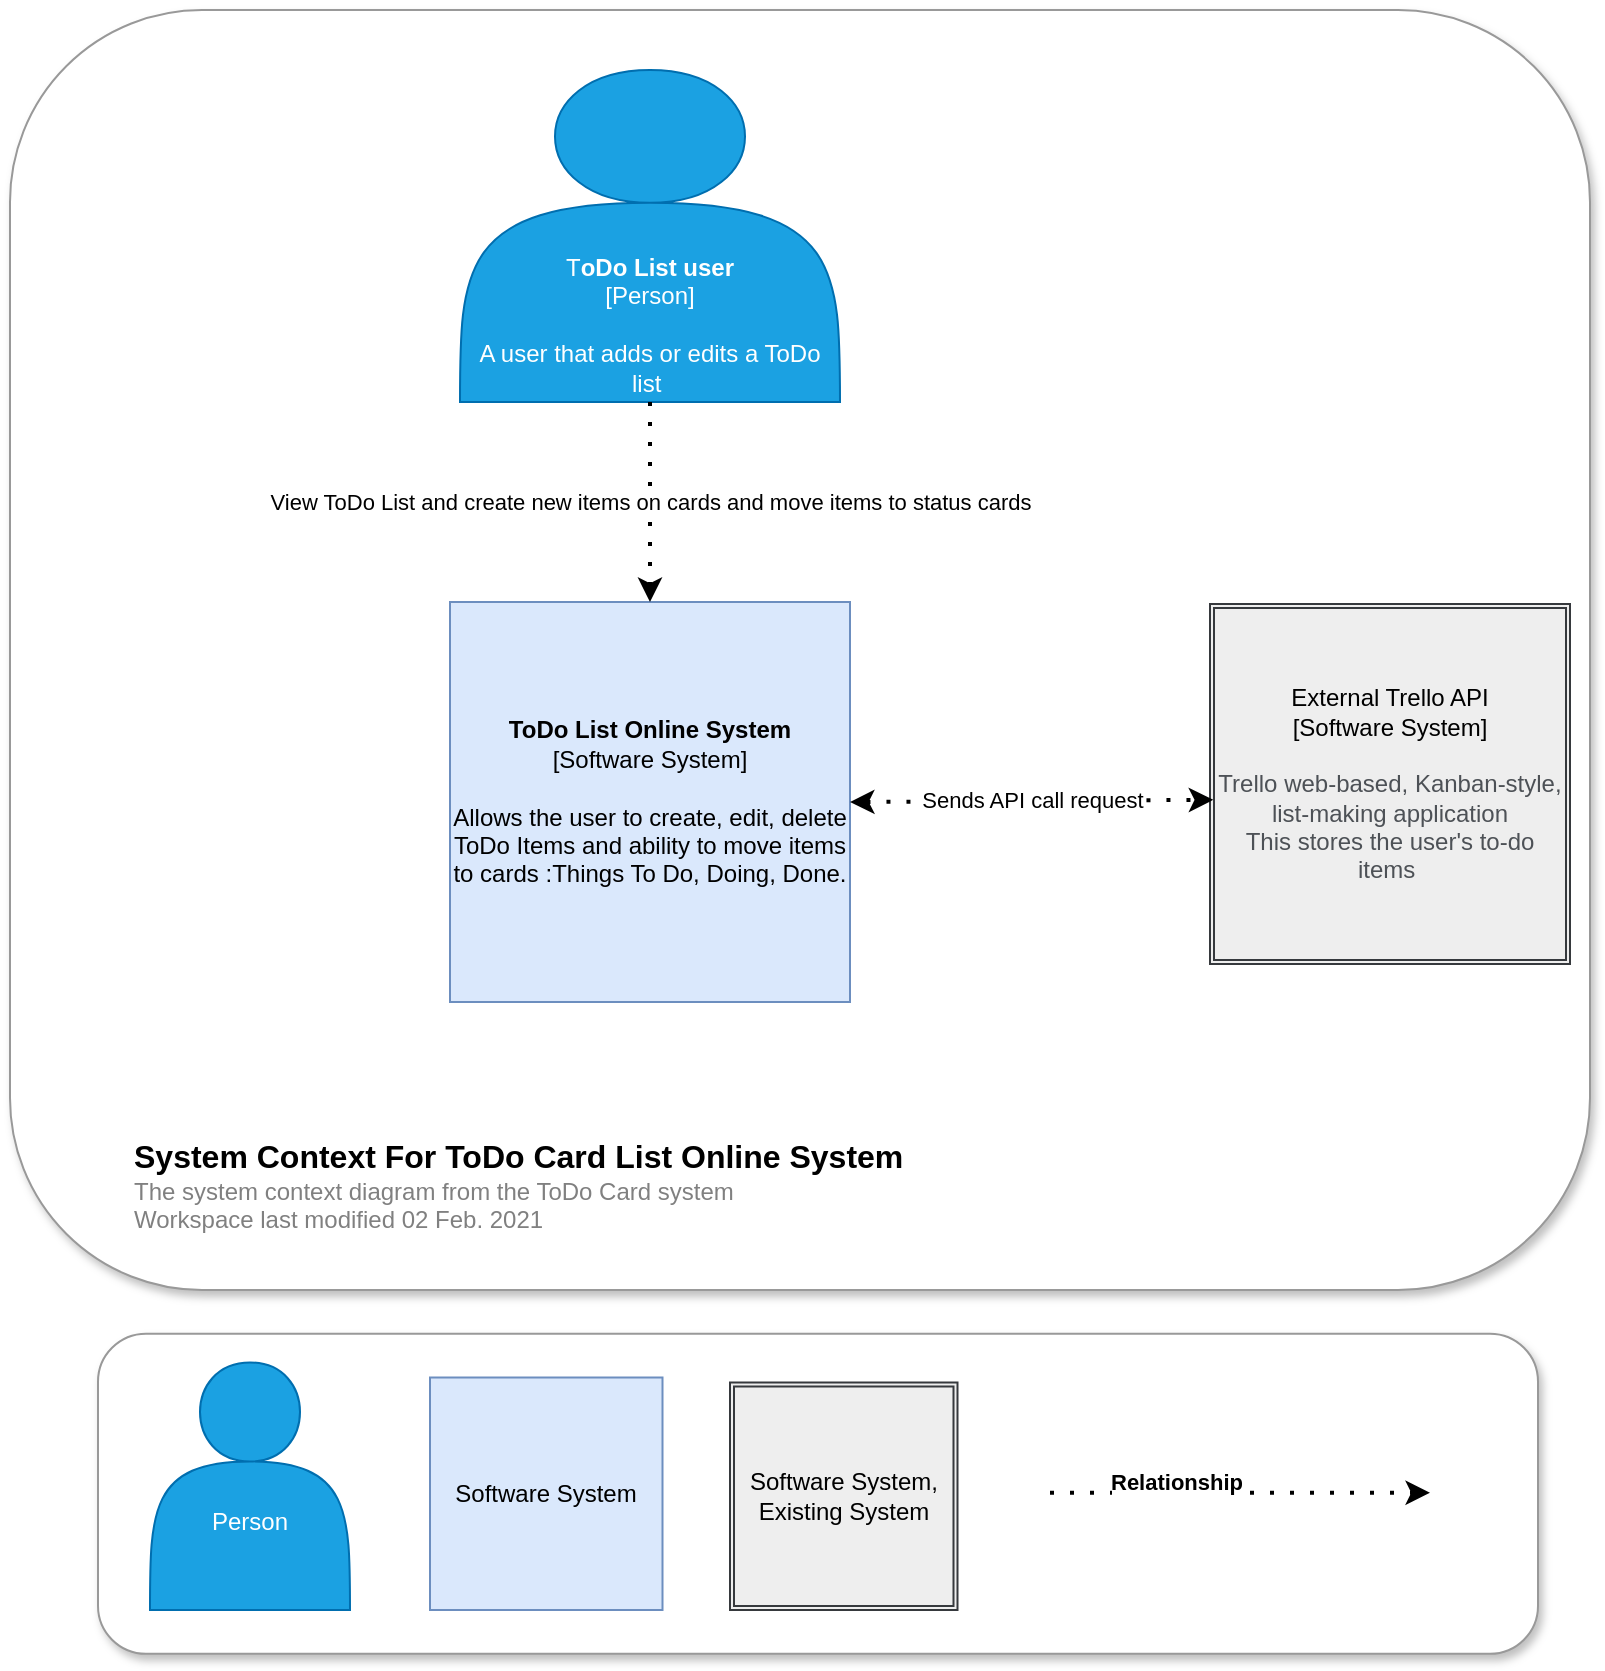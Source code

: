 <mxfile version="14.2.4" type="embed" pages="3">
    <diagram id="n3GapYnbR-FYtXMA-dHB" name="Context">
        <mxGraphModel dx="752" dy="269" grid="1" gridSize="10" guides="1" tooltips="1" connect="1" arrows="1" fold="1" page="1" pageScale="1" pageWidth="827" pageHeight="1169" math="0" shadow="0">
            <root>
                <mxCell id="0"/>
                <mxCell id="1" parent="0"/>
                <mxCell id="FMKCjq244m-xKd3aBO3e-7" value="" style="rounded=1;whiteSpace=wrap;html=1;shadow=1;glass=0;sketch=0;strokeColor=#999999;gradientColor=#ffffff;" parent="1" vertex="1">
                    <mxGeometry x="10" y="20" width="790" height="640" as="geometry"/>
                </mxCell>
                <mxCell id="AGmQTdbqnwTCSsMr-Y1K-1" value="&lt;b&gt;ToDo List Online System&lt;/b&gt;&lt;br&gt;[Software System]&lt;br&gt;&lt;br&gt;Allows the user to create, edit, delete ToDo Items and ability to move items to cards :Things To Do, Doing, Done." style="whiteSpace=wrap;html=1;aspect=fixed;fillColor=#dae8fc;strokeColor=#6c8ebf;" parent="1" vertex="1">
                    <mxGeometry x="230" y="316" width="200" height="200" as="geometry"/>
                </mxCell>
                <mxCell id="AGmQTdbqnwTCSsMr-Y1K-3" value="T&lt;b style=&quot;line-height: 80%&quot;&gt;oDo List user&lt;/b&gt;&lt;br&gt;[Person]&lt;br&gt;&lt;br&gt;A user that adds or edits a ToDo list&amp;nbsp;" style="shape=actor;whiteSpace=wrap;html=1;fillColor=#1ba1e2;strokeColor=#006EAF;fontColor=#ffffff;align=center;verticalAlign=bottom;" parent="1" vertex="1">
                    <mxGeometry x="235" y="50" width="190" height="166" as="geometry"/>
                </mxCell>
                <mxCell id="AGmQTdbqnwTCSsMr-Y1K-4" value="External Trello API&lt;br&gt;[Software System]&lt;br&gt;&lt;br&gt;&lt;span style=&quot;color: rgb(77 , 81 , 86) ; text-align: left&quot;&gt;&lt;font style=&quot;font-size: 12px&quot;&gt;Trello web-based, Kanban-style, list-making application&lt;br&gt;&lt;/font&gt;&lt;/span&gt;&lt;span style=&quot;color: rgb(77 , 81 , 86) ; text-align: left&quot;&gt;&lt;font style=&quot;font-size: 12px&quot;&gt;This stores the user's to-do items&amp;nbsp;&lt;/font&gt;&lt;/span&gt;" style="shape=ext;double=1;whiteSpace=wrap;html=1;aspect=fixed;fillColor=#eeeeee;strokeColor=#36393d;" parent="1" vertex="1">
                    <mxGeometry x="610" y="317" width="180" height="180" as="geometry"/>
                </mxCell>
                <mxCell id="AGmQTdbqnwTCSsMr-Y1K-12" value="" style="endArrow=classic;html=1;dashed=1;dashPattern=1 4;strokeWidth=2;entryX=0.5;entryY=0;entryDx=0;entryDy=0;exitX=0.5;exitY=1;exitDx=0;exitDy=0;" parent="1" source="AGmQTdbqnwTCSsMr-Y1K-3" target="AGmQTdbqnwTCSsMr-Y1K-1" edge="1">
                    <mxGeometry relative="1" as="geometry">
                        <mxPoint x="460" y="276" as="sourcePoint"/>
                        <mxPoint x="360" y="276" as="targetPoint"/>
                    </mxGeometry>
                </mxCell>
                <mxCell id="AGmQTdbqnwTCSsMr-Y1K-13" value="View ToDo List and create new items on cards and move items to status cards" style="edgeLabel;resizable=0;html=1;align=center;verticalAlign=middle;" parent="AGmQTdbqnwTCSsMr-Y1K-12" connectable="0" vertex="1">
                    <mxGeometry relative="1" as="geometry"/>
                </mxCell>
                <mxCell id="AGmQTdbqnwTCSsMr-Y1K-14" value="Sends API call request" style="endArrow=classic;html=1;dashed=1;dashPattern=1 4;strokeWidth=2;entryX=0.009;entryY=0.544;entryDx=0;entryDy=0;exitX=1;exitY=0.5;exitDx=0;exitDy=0;entryPerimeter=0;startArrow=classic;startFill=1;" parent="1" source="AGmQTdbqnwTCSsMr-Y1K-1" target="AGmQTdbqnwTCSsMr-Y1K-4" edge="1">
                    <mxGeometry relative="1" as="geometry">
                        <mxPoint x="421" y="405.5" as="sourcePoint"/>
                        <mxPoint x="611" y="406" as="targetPoint"/>
                    </mxGeometry>
                </mxCell>
                <mxCell id="Yubm0SNs-u6JhAKq4_dP-1" value="&lt;font style=&quot;font-size: 16px&quot;&gt;System Context For ToDo Card List Online System&lt;/font&gt;&lt;br&gt;&lt;div&gt;&lt;span style=&quot;font-weight: normal&quot;&gt;&lt;font color=&quot;#808080&quot;&gt;The system context diagram from the ToDo Card system&lt;/font&gt;&lt;/span&gt;&lt;/div&gt;&lt;span&gt;&lt;span style=&quot;font-weight: normal&quot;&gt;&lt;font color=&quot;#808080&quot;&gt;Workspace last modified 02 Feb. 2021&lt;/font&gt;&lt;/span&gt;&lt;br&gt;&lt;/span&gt;&amp;nbsp;" style="text;html=1;align=left;verticalAlign=middle;resizable=0;points=[];autosize=1;fontStyle=1" parent="1" vertex="1">
                    <mxGeometry x="70" y="585" width="400" height="60" as="geometry"/>
                </mxCell>
                <mxCell id="UG7Kb_Q7UY1rBSkxmGML-1" value="" style="group" parent="1" vertex="1" connectable="0">
                    <mxGeometry x="54" y="681.88" width="720" height="160" as="geometry"/>
                </mxCell>
                <mxCell id="FMKCjq244m-xKd3aBO3e-6" value="" style="rounded=1;whiteSpace=wrap;html=1;gradientColor=#ffffff;glass=0;shadow=1;sketch=0;strokeColor=#999999;movable=1;resizable=1;rotatable=1;deletable=1;editable=1;connectable=1;" parent="UG7Kb_Q7UY1rBSkxmGML-1" vertex="1">
                    <mxGeometry width="720" height="160" as="geometry"/>
                </mxCell>
                <mxCell id="FMKCjq244m-xKd3aBO3e-4" value="Relationship" style="endArrow=classic;html=1;dashed=1;dashPattern=1 4;strokeWidth=2;fontStyle=1;movable=0;resizable=0;rotatable=0;deletable=0;editable=0;connectable=0;" parent="UG7Kb_Q7UY1rBSkxmGML-1" edge="1">
                    <mxGeometry x="-0.337" y="5" relative="1" as="geometry">
                        <mxPoint x="476" y="79.5" as="sourcePoint"/>
                        <mxPoint x="666" y="79.5" as="targetPoint"/>
                        <mxPoint as="offset"/>
                    </mxGeometry>
                </mxCell>
                <mxCell id="FMKCjq244m-xKd3aBO3e-1" value="&lt;p style=&quot;line-height: 100%&quot;&gt;Person&lt;/p&gt;&lt;p style=&quot;line-height: 100%&quot;&gt;&lt;br&gt;&lt;/p&gt;" style="shape=actor;whiteSpace=wrap;html=1;fillColor=#1ba1e2;strokeColor=#006EAF;fontColor=#ffffff;align=center;verticalAlign=bottom;movable=1;resizable=1;rotatable=1;deletable=1;editable=1;connectable=1;" parent="UG7Kb_Q7UY1rBSkxmGML-1" vertex="1">
                    <mxGeometry x="26" y="14.37" width="100" height="123.75" as="geometry"/>
                </mxCell>
                <mxCell id="FMKCjq244m-xKd3aBO3e-2" value="Software System" style="whiteSpace=wrap;html=1;aspect=fixed;fillColor=#dae8fc;strokeColor=#6c8ebf;movable=1;resizable=1;rotatable=1;deletable=1;editable=1;connectable=1;" parent="UG7Kb_Q7UY1rBSkxmGML-1" vertex="1">
                    <mxGeometry x="166" y="21.87" width="116.25" height="116.25" as="geometry"/>
                </mxCell>
                <mxCell id="FMKCjq244m-xKd3aBO3e-3" value="Software System, Existing System&lt;br&gt;" style="shape=ext;double=1;whiteSpace=wrap;html=1;aspect=fixed;fillColor=#eeeeee;strokeColor=#36393d;movable=1;resizable=1;rotatable=1;deletable=1;editable=1;connectable=1;" parent="UG7Kb_Q7UY1rBSkxmGML-1" vertex="1">
                    <mxGeometry x="316" y="24.37" width="113.75" height="113.75" as="geometry"/>
                </mxCell>
            </root>
        </mxGraphModel>
    </diagram>
    <diagram id="xErkET7rtMsJFSKE_Moe" name="Container Diagram">
        &#xa;
        <mxGraphModel dx="1647" dy="575" grid="1" gridSize="10" guides="1" tooltips="1" connect="1" arrows="1" fold="1" page="1" pageScale="1" pageWidth="827" pageHeight="1169" math="0" shadow="0">
            &#xa;
            <root>
                &#xa;
                <mxCell id="L4NjMjJ0f7-46kwYplUy-0"/>
                &#xa;
                <mxCell id="L4NjMjJ0f7-46kwYplUy-1" parent="L4NjMjJ0f7-46kwYplUy-0"/>
                &#xa;
                <mxCell id="Xh3qZGssnWeRAxyG4f82-0" value="" style="rounded=1;whiteSpace=wrap;html=1;shadow=1;glass=0;sketch=0;strokeColor=#999999;gradientColor=#ffffff;" parent="L4NjMjJ0f7-46kwYplUy-1" vertex="1">
                    &#xa;
                    <mxGeometry x="-810" y="21" width="800" height="879" as="geometry"/>
                    &#xa;
                </mxCell>
                &#xa;
                <mxCell id="zSsKTHrQzFoxXYomV5-G-8" value="" style="rounded=1;whiteSpace=wrap;html=1;absoluteArcSize=1;arcSize=14;strokeWidth=2;align=center;dashed=1;movable=1;resizable=1;rotatable=1;deletable=1;editable=1;connectable=1;fillColor=#dae8fc;strokeColor=#6c8ebf;" parent="L4NjMjJ0f7-46kwYplUy-1" vertex="1">
                    &#xa;
                    <mxGeometry x="-800" y="244" width="568" height="520" as="geometry"/>
                    &#xa;
                </mxCell>
                &#xa;
                <mxCell id="Q1ftxMzklLhAA_6cFoSz-0" value="T&lt;b style=&quot;line-height: 80%&quot;&gt;oDo List user&lt;/b&gt;&lt;br&gt;[Person]&lt;br&gt;&lt;br&gt;A user that adds or edits a ToDo list&amp;nbsp;" style="shape=actor;whiteSpace=wrap;html=1;fillColor=#1ba1e2;strokeColor=#006EAF;fontColor=#ffffff;align=center;verticalAlign=bottom;" parent="L4NjMjJ0f7-46kwYplUy-1" vertex="1">
                    &#xa;
                    <mxGeometry x="-510" y="26" width="200" height="120" as="geometry"/>
                    &#xa;
                </mxCell>
                &#xa;
                <mxCell id="9PmutvT0oEzbYtgsCY2n-0" value="External Trello API&lt;br&gt;[Software System]&lt;br&gt;&lt;br&gt;&lt;span style=&quot;color: rgb(77 , 81 , 86) ; text-align: left&quot;&gt;&lt;font style=&quot;font-size: 12px&quot;&gt;Trello web-based, Kanban-style, list-making application&lt;br&gt;&lt;/font&gt;&lt;/span&gt;&lt;span style=&quot;color: rgb(77 , 81 , 86) ; text-align: left&quot;&gt;&lt;font style=&quot;font-size: 12px&quot;&gt;This stores the user's to-do items&amp;nbsp;&lt;/font&gt;&lt;/span&gt;" style="shape=ext;double=1;whiteSpace=wrap;html=1;aspect=fixed;fillColor=#eeeeee;strokeColor=#36393d;" parent="L4NjMjJ0f7-46kwYplUy-1" vertex="1">
                    &#xa;
                    <mxGeometry x="-193" y="345" width="180" height="180" as="geometry"/>
                    &#xa;
                </mxCell>
                &#xa;
                <mxCell id="I-s2TPx8t_a_GwVJdjx1-2" value="Gunicorn Web Server&lt;br&gt;[Container: WSGI Server]&lt;br&gt;&lt;br&gt;Python HTTP Web server gateway interface" style="rounded=1;whiteSpace=wrap;html=1;align=center;" parent="L4NjMjJ0f7-46kwYplUy-1" vertex="1">
                    &#xa;
                    <mxGeometry x="-780" y="285" width="180" height="90" as="geometry"/>
                    &#xa;
                </mxCell>
                &#xa;
                <mxCell id="I-s2TPx8t_a_GwVJdjx1-14" value="" style="endArrow=classic;html=1;dashed=1;dashPattern=1 4;strokeWidth=2;exitX=0.5;exitY=1;exitDx=0;exitDy=0;exitPerimeter=0;startArrow=classic;startFill=1;" parent="L4NjMjJ0f7-46kwYplUy-1" source="I-s2TPx8t_a_GwVJdjx1-1" edge="1">
                    &#xa;
                    <mxGeometry relative="1" as="geometry">
                        &#xa;
                        <mxPoint x="41" y="355" as="sourcePoint"/>
                        &#xa;
                        <mxPoint x="-374.893" y="645" as="targetPoint"/>
                        &#xa;
                    </mxGeometry>
                    &#xa;
                </mxCell>
                &#xa;
                <mxCell id="I-s2TPx8t_a_GwVJdjx1-15" value="Fetching Response" style="edgeLabel;resizable=0;html=1;align=center;verticalAlign=middle;" parent="I-s2TPx8t_a_GwVJdjx1-14" connectable="0" vertex="1">
                    &#xa;
                    <mxGeometry relative="1" as="geometry"/>
                    &#xa;
                </mxCell>
                &#xa;
                <mxCell id="zSsKTHrQzFoxXYomV5-G-0" value="" style="endArrow=classic;html=1;dashed=1;dashPattern=1 4;strokeWidth=2;exitX=1;exitY=0.25;exitDx=0;exitDy=0;entryX=0;entryY=0.25;entryDx=0;entryDy=0;" parent="L4NjMjJ0f7-46kwYplUy-1" edge="1" target="Q1ftxMzklLhAA_6cFoSz-1" source="I-s2TPx8t_a_GwVJdjx1-2">
                    &#xa;
                    <mxGeometry relative="1" as="geometry">
                        &#xa;
                        <mxPoint x="-631" y="285" as="sourcePoint"/>
                        &#xa;
                        <mxPoint x="-464" y="285" as="targetPoint"/>
                        &#xa;
                    </mxGeometry>
                    &#xa;
                </mxCell>
                &#xa;
                <mxCell id="zSsKTHrQzFoxXYomV5-G-1" value="Request" style="edgeLabel;resizable=0;html=1;align=center;verticalAlign=middle;" parent="zSsKTHrQzFoxXYomV5-G-0" connectable="0" vertex="1">
                    &#xa;
                    <mxGeometry relative="1" as="geometry">
                        &#xa;
                        <mxPoint x="15" as="offset"/>
                        &#xa;
                    </mxGeometry>
                    &#xa;
                </mxCell>
                &#xa;
                <mxCell id="zSsKTHrQzFoxXYomV5-G-2" value="" style="endArrow=classic;html=1;dashed=1;dashPattern=1 4;strokeWidth=2;entryX=1;entryY=0.75;entryDx=0;entryDy=0;exitX=0;exitY=0.75;exitDx=0;exitDy=0;" parent="L4NjMjJ0f7-46kwYplUy-1" source="Q1ftxMzklLhAA_6cFoSz-1" edge="1" target="I-s2TPx8t_a_GwVJdjx1-2">
                    &#xa;
                    <mxGeometry relative="1" as="geometry">
                        &#xa;
                        <mxPoint x="-522" y="315" as="sourcePoint"/>
                        &#xa;
                        <mxPoint x="-712" y="315" as="targetPoint"/>
                        &#xa;
                    </mxGeometry>
                    &#xa;
                </mxCell>
                &#xa;
                <mxCell id="zSsKTHrQzFoxXYomV5-G-3" value="Response" style="edgeLabel;resizable=0;html=1;align=center;verticalAlign=middle;" parent="zSsKTHrQzFoxXYomV5-G-2" connectable="0" vertex="1">
                    &#xa;
                    <mxGeometry relative="1" as="geometry"/>
                    &#xa;
                </mxCell>
                &#xa;
                <mxCell id="Q1ftxMzklLhAA_6cFoSz-1" value="Web Application&lt;br&gt;[Container: Flask application]&lt;br&gt;&lt;br&gt;Delivers the HTML content for the application" style="rounded=0;whiteSpace=wrap;html=1;align=center;" parent="L4NjMjJ0f7-46kwYplUy-1" vertex="1">
                    &#xa;
                    <mxGeometry x="-455" y="280" width="160" height="100" as="geometry"/>
                    &#xa;
                </mxCell>
                &#xa;
                <mxCell id="JGvzkRnRlpoqwweHrUdk-3" value="" style="endArrow=classic;html=1;dashed=1;dashPattern=1 4;strokeWidth=2;entryX=0.5;entryY=0;entryDx=0;entryDy=0;exitX=0.421;exitY=1.022;exitDx=0;exitDy=0;startArrow=classic;startFill=1;exitPerimeter=0;edgeStyle=orthogonalEdgeStyle;" parent="L4NjMjJ0f7-46kwYplUy-1" source="Q1ftxMzklLhAA_6cFoSz-0" target="I-s2TPx8t_a_GwVJdjx1-2" edge="1">
                    &#xa;
                    <mxGeometry relative="1" as="geometry">
                        &#xa;
                        <mxPoint x="-672" y="186" as="sourcePoint"/>
                        &#xa;
                        <mxPoint x="-572" y="186" as="targetPoint"/>
                        &#xa;
                        <Array as="points">
                            &#xa;
                            <mxPoint x="-426" y="186"/>
                            &#xa;
                            <mxPoint x="-690" y="186"/>
                            &#xa;
                        </Array>
                        &#xa;
                    </mxGeometry>
                    &#xa;
                </mxCell>
                &#xa;
                <mxCell id="JGvzkRnRlpoqwweHrUdk-4" value="Visit http://localhost:5000&lt;br&gt;Create ToDo Items&amp;nbsp;&lt;br&gt;Move ToDo Items&lt;br&gt;Delete ToDo Items&lt;br&gt;Move Items to Cards:&amp;nbsp;&lt;br&gt;Things To Do&lt;br&gt;Doing&lt;br&gt;Done" style="edgeLabel;resizable=0;html=1;align=center;verticalAlign=middle;" parent="JGvzkRnRlpoqwweHrUdk-3" connectable="0" vertex="1">
                    &#xa;
                    <mxGeometry relative="1" as="geometry"/>
                    &#xa;
                </mxCell>
                &#xa;
                <mxCell id="JGvzkRnRlpoqwweHrUdk-5" value="" style="endArrow=classic;html=1;dashed=1;dashPattern=1 4;strokeWidth=2;startArrow=classic;startFill=1;edgeStyle=orthogonalEdgeStyle;exitX=1.032;exitY=0.404;exitDx=0;exitDy=0;exitPerimeter=0;" parent="L4NjMjJ0f7-46kwYplUy-1" edge="1">
                    &#xa;
                    <mxGeometry relative="1" as="geometry">
                        &#xa;
                        <mxPoint x="-290.0" y="627.52" as="sourcePoint"/>
                        &#xa;
                        <mxPoint x="-100" y="530" as="targetPoint"/>
                        &#xa;
                        <Array as="points">
                            &#xa;
                            <mxPoint x="-99.44" y="627.12"/>
                            &#xa;
                        </Array>
                        &#xa;
                    </mxGeometry>
                    &#xa;
                </mxCell>
                &#xa;
                <mxCell id="JGvzkRnRlpoqwweHrUdk-7" value="Making API Calls&lt;br&gt;with Trello authentication key" style="edgeLabel;html=1;align=center;verticalAlign=middle;resizable=0;points=[];" parent="JGvzkRnRlpoqwweHrUdk-5" vertex="1" connectable="0">
                    &#xa;
                    <mxGeometry x="0.477" y="-1" relative="1" as="geometry">
                        &#xa;
                        <mxPoint as="offset"/>
                        &#xa;
                    </mxGeometry>
                    &#xa;
                </mxCell>
                &#xa;
                <mxCell id="bE7UiUblU_folwuVREfk-0" value="&lt;font style=&quot;font-size: 16px&quot;&gt;Container Diagram For ToDo Card List Online System&lt;/font&gt;&lt;br&gt;&lt;div&gt;&lt;span style=&quot;font-weight: normal&quot;&gt;&lt;font color=&quot;#808080&quot;&gt;The container diagram from the ToDo Card system&lt;/font&gt;&lt;/span&gt;&lt;/div&gt;&lt;span&gt;&lt;span style=&quot;font-weight: normal&quot;&gt;&lt;font color=&quot;#808080&quot;&gt;Workspace last modified 02 Feb. 2021&lt;/font&gt;&lt;/span&gt;&lt;br&gt;&lt;/span&gt;&amp;nbsp;" style="text;html=1;align=left;verticalAlign=middle;resizable=0;points=[];autosize=1;fontStyle=1" parent="L4NjMjJ0f7-46kwYplUy-1" vertex="1">
                    &#xa;
                    <mxGeometry x="-770" y="800" width="420" height="60" as="geometry"/>
                    &#xa;
                </mxCell>
                &#xa;
                <mxCell id="hYIvrhNPlaVciSYuknuK-0" value="" style="group" parent="L4NjMjJ0f7-46kwYplUy-1" vertex="1" connectable="0">
                    &#xa;
                    <mxGeometry x="-773" y="930" width="720" height="220" as="geometry"/>
                    &#xa;
                </mxCell>
                &#xa;
                <mxCell id="hYIvrhNPlaVciSYuknuK-1" value="" style="rounded=1;whiteSpace=wrap;html=1;gradientColor=#ffffff;glass=0;shadow=1;sketch=0;strokeColor=#999999;movable=1;resizable=1;rotatable=1;deletable=1;editable=1;connectable=1;" parent="hYIvrhNPlaVciSYuknuK-0" vertex="1">
                    &#xa;
                    <mxGeometry width="720" height="220" as="geometry"/>
                    &#xa;
                </mxCell>
                &#xa;
                <mxCell id="hYIvrhNPlaVciSYuknuK-2" value="Relationship" style="endArrow=classic;html=1;dashed=1;dashPattern=1 4;strokeWidth=2;fontStyle=1;movable=0;resizable=0;rotatable=0;deletable=0;editable=0;connectable=0;" parent="hYIvrhNPlaVciSYuknuK-0" edge="1">
                    &#xa;
                    <mxGeometry x="-0.337" y="5" relative="1" as="geometry">
                        &#xa;
                        <mxPoint x="476" y="109.312" as="sourcePoint"/>
                        &#xa;
                        <mxPoint x="666" y="109.312" as="targetPoint"/>
                        &#xa;
                        <mxPoint as="offset"/>
                        &#xa;
                    </mxGeometry>
                    &#xa;
                </mxCell>
                &#xa;
                <mxCell id="hYIvrhNPlaVciSYuknuK-3" value="&lt;p style=&quot;line-height: 100%&quot;&gt;Person&lt;/p&gt;&lt;p style=&quot;line-height: 100%&quot;&gt;&lt;br&gt;&lt;/p&gt;" style="shape=actor;whiteSpace=wrap;html=1;fillColor=#1ba1e2;strokeColor=#006EAF;fontColor=#ffffff;align=center;verticalAlign=bottom;movable=1;resizable=1;rotatable=1;deletable=1;editable=1;connectable=1;" parent="hYIvrhNPlaVciSYuknuK-0" vertex="1">
                    &#xa;
                    <mxGeometry x="26" y="19.76" width="84" height="120.24" as="geometry"/>
                    &#xa;
                </mxCell>
                &#xa;
                <mxCell id="hYIvrhNPlaVciSYuknuK-4" value="Software System" style="whiteSpace=wrap;html=1;aspect=fixed;fillColor=#dae8fc;strokeColor=#6c8ebf;movable=1;resizable=1;rotatable=1;deletable=1;editable=1;connectable=1;" parent="hYIvrhNPlaVciSYuknuK-0" vertex="1">
                    &#xa;
                    <mxGeometry x="166" y="30.07" width="99.93" height="99.93" as="geometry"/>
                    &#xa;
                </mxCell>
                &#xa;
                <mxCell id="hYIvrhNPlaVciSYuknuK-5" value="Software System, Existing System&lt;br&gt;" style="shape=ext;double=1;whiteSpace=wrap;html=1;aspect=fixed;fillColor=#eeeeee;strokeColor=#36393d;movable=1;resizable=1;rotatable=1;deletable=1;editable=1;connectable=1;" parent="hYIvrhNPlaVciSYuknuK-0" vertex="1">
                    &#xa;
                    <mxGeometry x="316" y="33.51" width="96.49" height="96.49" as="geometry"/>
                    &#xa;
                </mxCell>
                &#xa;
                <mxCell id="0eR4z9R_yX9ST1LBabTA-0" value="ToDo Card List system&lt;br&gt;[Software System]" style="rounded=1;whiteSpace=wrap;html=1;absoluteArcSize=1;arcSize=14;strokeWidth=2;align=center;dashed=1;movable=1;resizable=1;rotatable=1;deletable=1;editable=1;connectable=1;fillColor=#dae8fc;strokeColor=#6c8ebf;" parent="hYIvrhNPlaVciSYuknuK-0" vertex="1">
                    &#xa;
                    <mxGeometry x="155" y="150" width="161" height="60" as="geometry"/>
                    &#xa;
                </mxCell>
                &#xa;
                <mxCell id="I-s2TPx8t_a_GwVJdjx1-1" value="Flask web application code&lt;br&gt;[Container: Flask, Python 3]&lt;br&gt;&lt;br&gt;Python Web Service" style="rounded=1;whiteSpace=wrap;html=1;align=center;" parent="L4NjMjJ0f7-46kwYplUy-1" vertex="1">
                    &#xa;
                    <mxGeometry x="-460" y="570" width="170" height="100" as="geometry"/>
                    &#xa;
                </mxCell>
                &#xa;
                <mxCell id="gR0pa8iSx_MhsYLl48Li-0" value="" style="endArrow=classic;html=1;dashed=1;dashPattern=1 4;strokeWidth=2;exitX=0.5;exitY=1;exitDx=0;exitDy=0;startArrow=classic;startFill=1;" edge="1" parent="L4NjMjJ0f7-46kwYplUy-1" source="Q1ftxMzklLhAA_6cFoSz-1" target="I-s2TPx8t_a_GwVJdjx1-1">
                    &#xa;
                    <mxGeometry relative="1" as="geometry">
                        &#xa;
                        <mxPoint x="-375" y="355" as="sourcePoint"/>
                        &#xa;
                        <mxPoint x="-374.893" y="645" as="targetPoint"/>
                        &#xa;
                    </mxGeometry>
                    &#xa;
                </mxCell>
                &#xa;
                <mxCell id="gR0pa8iSx_MhsYLl48Li-1" value="Fetching Response" style="edgeLabel;resizable=0;html=1;align=center;verticalAlign=middle;" connectable="0" vertex="1" parent="gR0pa8iSx_MhsYLl48Li-0">
                    &#xa;
                    <mxGeometry relative="1" as="geometry"/>
                    &#xa;
                </mxCell>
                &#xa;
            </root>
            &#xa;
        </mxGraphModel>
        &#xa;
    </diagram>
    <diagram name="Components Diagram" id="sfZA-25T3U-cCX6TC-lT">
        <mxGraphModel dx="1579" dy="269" grid="1" gridSize="10" guides="1" tooltips="1" connect="1" arrows="1" fold="1" page="1" pageScale="1" pageWidth="827" pageHeight="1169" math="0" shadow="0">
            <root>
                <mxCell id="As04K5n8PBJ5nR_ZB60L-0"/>
                <mxCell id="As04K5n8PBJ5nR_ZB60L-1" parent="As04K5n8PBJ5nR_ZB60L-0"/>
                <mxCell id="CeJth6JvwgnHCSDi0SEC-0" value="" style="rounded=1;whiteSpace=wrap;html=1;shadow=1;glass=0;sketch=0;strokeColor=#999999;gradientColor=#ffffff;" parent="As04K5n8PBJ5nR_ZB60L-1" vertex="1">
                    <mxGeometry x="-817" y="21" width="800" height="879" as="geometry"/>
                </mxCell>
                <mxCell id="As04K5n8PBJ5nR_ZB60L-2" value="" style="rounded=1;whiteSpace=wrap;html=1;absoluteArcSize=1;arcSize=14;strokeWidth=2;align=center;dashed=1;movable=1;resizable=1;rotatable=1;deletable=1;editable=1;connectable=1;fillColor=#dae8fc;strokeColor=#6c8ebf;" parent="As04K5n8PBJ5nR_ZB60L-1" vertex="1">
                    <mxGeometry x="-812" y="239" width="580" height="520" as="geometry"/>
                </mxCell>
                <mxCell id="As04K5n8PBJ5nR_ZB60L-4" value="External Trello API&lt;br&gt;[Software System]&lt;br&gt;&lt;br&gt;&lt;span style=&quot;color: rgb(77 , 81 , 86) ; text-align: left&quot;&gt;&lt;font style=&quot;font-size: 12px&quot;&gt;Trello web-based, Kanban-style, list-making application&lt;br&gt;&lt;/font&gt;&lt;/span&gt;&lt;span style=&quot;color: rgb(77 , 81 , 86) ; text-align: left&quot;&gt;&lt;font style=&quot;font-size: 12px&quot;&gt;This stores the user's to-do items&amp;nbsp;&lt;/font&gt;&lt;/span&gt;" style="shape=ext;double=1;whiteSpace=wrap;html=1;aspect=fixed;fillColor=#eeeeee;strokeColor=#36393d;" parent="As04K5n8PBJ5nR_ZB60L-1" vertex="1">
                    <mxGeometry x="-208" y="339" width="180" height="180" as="geometry"/>
                </mxCell>
                <mxCell id="As04K5n8PBJ5nR_ZB60L-6" value="Flask web application code&lt;br&gt;[Container: Flask, Python 3]&lt;br&gt;&lt;br&gt;Python Web Service" style="rounded=1;whiteSpace=wrap;html=1;align=center;" parent="As04K5n8PBJ5nR_ZB60L-1" vertex="1">
                    <mxGeometry x="-570" y="40" width="170" height="100" as="geometry"/>
                </mxCell>
                <mxCell id="As04K5n8PBJ5nR_ZB60L-24" value="" style="endArrow=classic;html=1;dashed=1;dashPattern=1 4;strokeWidth=2;startArrow=classic;startFill=1;edgeStyle=orthogonalEdgeStyle;exitX=0.659;exitY=0.765;exitDx=0;exitDy=0;exitPerimeter=0;" parent="As04K5n8PBJ5nR_ZB60L-1" source="As04K5n8PBJ5nR_ZB60L-2" edge="1">
                    <mxGeometry relative="1" as="geometry">
                        <mxPoint x="-310.0" y="637.52" as="sourcePoint"/>
                        <mxPoint x="-120" y="520" as="targetPoint"/>
                        <Array as="points">
                            <mxPoint x="-120" y="637"/>
                        </Array>
                    </mxGeometry>
                </mxCell>
                <mxCell id="As04K5n8PBJ5nR_ZB60L-25" value="Making API Calls&lt;br&gt;with Trello authentication key" style="edgeLabel;html=1;align=center;verticalAlign=middle;resizable=0;points=[];" parent="As04K5n8PBJ5nR_ZB60L-24" vertex="1" connectable="0">
                    <mxGeometry x="0.477" y="-1" relative="1" as="geometry">
                        <mxPoint as="offset"/>
                    </mxGeometry>
                </mxCell>
                <mxCell id="vPJ_F8qLeatVqzFexxDE-0" value="" style="endArrow=classic;html=1;dashed=1;dashPattern=1 4;strokeWidth=2;entryX=0.5;entryY=0;entryDx=0;entryDy=0;exitX=0.5;exitY=1;exitDx=0;exitDy=0;" parent="As04K5n8PBJ5nR_ZB60L-1" edge="1">
                    <mxGeometry relative="1" as="geometry">
                        <mxPoint x="-490" y="144" as="sourcePoint"/>
                        <mxPoint x="-490" y="244" as="targetPoint"/>
                    </mxGeometry>
                </mxCell>
                <mxCell id="vPJ_F8qLeatVqzFexxDE-1" value="View ToDo List and create new items on cards and move items to status cards" style="edgeLabel;resizable=0;html=1;align=center;verticalAlign=middle;" parent="vPJ_F8qLeatVqzFexxDE-0" connectable="0" vertex="1">
                    <mxGeometry relative="1" as="geometry"/>
                </mxCell>
                <mxCell id="ToXk1CggBr-7654ndJ3L-0" value="&lt;font style=&quot;font-size: 16px&quot;&gt;Components Diagram For ToDo Card List Online System&lt;/font&gt;&lt;br&gt;&lt;div&gt;&lt;span style=&quot;font-weight: normal&quot;&gt;&lt;font color=&quot;#808080&quot;&gt;The component diagram from the ToDo Card system&lt;/font&gt;&lt;/span&gt;&lt;/div&gt;&lt;span&gt;&lt;span style=&quot;font-weight: normal&quot;&gt;&lt;font color=&quot;#808080&quot;&gt;Workspace last modified 02 Feb. 2021&lt;/font&gt;&lt;/span&gt;&lt;br&gt;&lt;/span&gt;&amp;nbsp;" style="text;html=1;align=left;verticalAlign=middle;resizable=0;points=[];autosize=1;fontStyle=1" parent="As04K5n8PBJ5nR_ZB60L-1" vertex="1">
                    <mxGeometry x="-773" y="810" width="450" height="60" as="geometry"/>
                </mxCell>
                <mxCell id="pNgk-jizEE8WYyBqo6nS-0" value="" style="group" parent="As04K5n8PBJ5nR_ZB60L-1" vertex="1" connectable="0">
                    <mxGeometry x="-773" y="930" width="720" height="220" as="geometry"/>
                </mxCell>
                <mxCell id="pNgk-jizEE8WYyBqo6nS-1" value="" style="rounded=1;whiteSpace=wrap;html=1;gradientColor=#ffffff;glass=0;shadow=1;sketch=0;strokeColor=#999999;movable=1;resizable=1;rotatable=1;deletable=1;editable=1;connectable=1;" parent="pNgk-jizEE8WYyBqo6nS-0" vertex="1">
                    <mxGeometry width="720" height="220" as="geometry"/>
                </mxCell>
                <mxCell id="pNgk-jizEE8WYyBqo6nS-2" value="Relationship" style="endArrow=classic;html=1;dashed=1;dashPattern=1 4;strokeWidth=2;fontStyle=1;movable=0;resizable=0;rotatable=0;deletable=0;editable=0;connectable=0;" parent="pNgk-jizEE8WYyBqo6nS-0" edge="1">
                    <mxGeometry x="-0.337" y="5" relative="1" as="geometry">
                        <mxPoint x="476" y="109.312" as="sourcePoint"/>
                        <mxPoint x="666" y="109.312" as="targetPoint"/>
                        <mxPoint as="offset"/>
                    </mxGeometry>
                </mxCell>
                <mxCell id="pNgk-jizEE8WYyBqo6nS-3" value="&lt;p style=&quot;line-height: 100%&quot;&gt;Person&lt;/p&gt;&lt;p style=&quot;line-height: 100%&quot;&gt;&lt;br&gt;&lt;/p&gt;" style="shape=actor;whiteSpace=wrap;html=1;fillColor=#1ba1e2;strokeColor=#006EAF;fontColor=#ffffff;align=center;verticalAlign=bottom;movable=1;resizable=1;rotatable=1;deletable=1;editable=1;connectable=1;" parent="pNgk-jizEE8WYyBqo6nS-0" vertex="1">
                    <mxGeometry x="26" y="19.76" width="94" height="140.24" as="geometry"/>
                </mxCell>
                <mxCell id="pNgk-jizEE8WYyBqo6nS-4" value="Software System" style="whiteSpace=wrap;html=1;aspect=fixed;fillColor=#dae8fc;strokeColor=#6c8ebf;movable=1;resizable=1;rotatable=1;deletable=1;editable=1;connectable=1;" parent="pNgk-jizEE8WYyBqo6nS-0" vertex="1">
                    <mxGeometry x="166" y="30.07" width="99.93" height="99.93" as="geometry"/>
                </mxCell>
                <mxCell id="pNgk-jizEE8WYyBqo6nS-5" value="Software System, Existing System&lt;br&gt;" style="shape=ext;double=1;whiteSpace=wrap;html=1;aspect=fixed;fillColor=#eeeeee;strokeColor=#36393d;movable=1;resizable=1;rotatable=1;deletable=1;editable=1;connectable=1;" parent="pNgk-jizEE8WYyBqo6nS-0" vertex="1">
                    <mxGeometry x="316" y="33.51" width="96.49" height="96.49" as="geometry"/>
                </mxCell>
                <mxCell id="FGEvVKVhqhVZhLoolFWv-0" value="ToDo Card List system&lt;br&gt;[Software System]" style="rounded=1;whiteSpace=wrap;html=1;absoluteArcSize=1;arcSize=14;strokeWidth=2;align=center;dashed=1;movable=1;resizable=1;rotatable=1;deletable=1;editable=1;connectable=1;fillColor=#dae8fc;strokeColor=#6c8ebf;" parent="As04K5n8PBJ5nR_ZB60L-1" vertex="1">
                    <mxGeometry x="-618" y="1080" width="161" height="60" as="geometry"/>
                </mxCell>
                <mxCell id="As04K5n8PBJ5nR_ZB60L-27" value="Trello API Consumer&lt;br&gt;Calls Interface to&amp;nbsp;https://api.trello.com" style="rounded=1;whiteSpace=wrap;html=1;dashed=1;align=center;" parent="As04K5n8PBJ5nR_ZB60L-1" vertex="1">
                    <mxGeometry x="-570" y="600" width="135" height="70" as="geometry"/>
                </mxCell>
                <mxCell id="As04K5n8PBJ5nR_ZB60L-32" value="Application Logic Components" style="rounded=1;whiteSpace=wrap;html=1;dashed=1;align=center;" parent="As04K5n8PBJ5nR_ZB60L-1" vertex="1">
                    <mxGeometry x="-570" y="425" width="130" height="75" as="geometry"/>
                </mxCell>
                <mxCell id="As04K5n8PBJ5nR_ZB60L-30" value="View Logic&lt;br&gt;&amp;nbsp;Components" style="rounded=1;whiteSpace=wrap;html=1;dashed=1;align=center;" parent="As04K5n8PBJ5nR_ZB60L-1" vertex="1">
                    <mxGeometry x="-570" y="280" width="125" height="65" as="geometry"/>
                </mxCell>
                <mxCell id="IqeiE7aHp-pCT260r_wu-0" value="" style="endArrow=classic;html=1;dashed=1;dashPattern=1 4;strokeWidth=2;entryX=0.5;entryY=0;entryDx=0;entryDy=0;exitX=0.5;exitY=1;exitDx=0;exitDy=0;startArrow=classic;startFill=1;" parent="As04K5n8PBJ5nR_ZB60L-1" source="As04K5n8PBJ5nR_ZB60L-30" target="As04K5n8PBJ5nR_ZB60L-32" edge="1">
                    <mxGeometry relative="1" as="geometry">
                        <mxPoint x="-242.52" y="545" as="sourcePoint"/>
                        <mxPoint x="-410" y="545.2" as="targetPoint"/>
                    </mxGeometry>
                </mxCell>
                <mxCell id="IqeiE7aHp-pCT260r_wu-4" value="" style="endArrow=classic;html=1;dashed=1;dashPattern=1 4;strokeWidth=2;entryX=0.5;entryY=0;entryDx=0;entryDy=0;startArrow=classic;startFill=1;exitX=0.5;exitY=1;exitDx=0;exitDy=0;" parent="As04K5n8PBJ5nR_ZB60L-1" source="As04K5n8PBJ5nR_ZB60L-32" target="As04K5n8PBJ5nR_ZB60L-27" edge="1">
                    <mxGeometry relative="1" as="geometry">
                        <mxPoint x="-482" y="475" as="sourcePoint"/>
                        <mxPoint x="-472" y="477" as="targetPoint"/>
                    </mxGeometry>
                </mxCell>
            </root>
        </mxGraphModel>
    </diagram>
</mxfile>